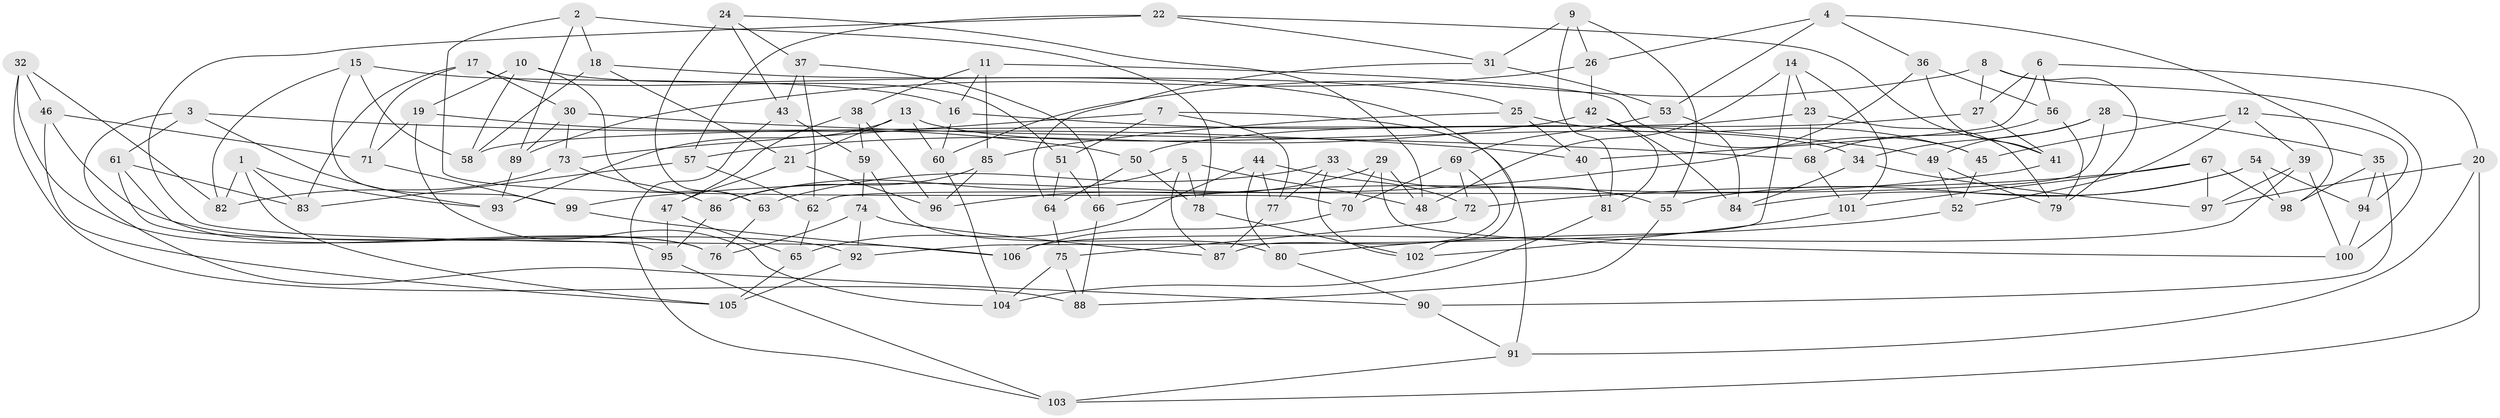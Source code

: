 // Generated by graph-tools (version 1.1) at 2025/38/03/09/25 02:38:13]
// undirected, 106 vertices, 212 edges
graph export_dot {
graph [start="1"]
  node [color=gray90,style=filled];
  1;
  2;
  3;
  4;
  5;
  6;
  7;
  8;
  9;
  10;
  11;
  12;
  13;
  14;
  15;
  16;
  17;
  18;
  19;
  20;
  21;
  22;
  23;
  24;
  25;
  26;
  27;
  28;
  29;
  30;
  31;
  32;
  33;
  34;
  35;
  36;
  37;
  38;
  39;
  40;
  41;
  42;
  43;
  44;
  45;
  46;
  47;
  48;
  49;
  50;
  51;
  52;
  53;
  54;
  55;
  56;
  57;
  58;
  59;
  60;
  61;
  62;
  63;
  64;
  65;
  66;
  67;
  68;
  69;
  70;
  71;
  72;
  73;
  74;
  75;
  76;
  77;
  78;
  79;
  80;
  81;
  82;
  83;
  84;
  85;
  86;
  87;
  88;
  89;
  90;
  91;
  92;
  93;
  94;
  95;
  96;
  97;
  98;
  99;
  100;
  101;
  102;
  103;
  104;
  105;
  106;
  1 -- 83;
  1 -- 105;
  1 -- 93;
  1 -- 82;
  2 -- 18;
  2 -- 78;
  2 -- 89;
  2 -- 70;
  3 -- 61;
  3 -- 40;
  3 -- 90;
  3 -- 93;
  4 -- 98;
  4 -- 26;
  4 -- 36;
  4 -- 53;
  5 -- 48;
  5 -- 86;
  5 -- 87;
  5 -- 78;
  6 -- 20;
  6 -- 56;
  6 -- 40;
  6 -- 27;
  7 -- 91;
  7 -- 51;
  7 -- 73;
  7 -- 77;
  8 -- 79;
  8 -- 27;
  8 -- 100;
  8 -- 60;
  9 -- 55;
  9 -- 81;
  9 -- 31;
  9 -- 26;
  10 -- 19;
  10 -- 58;
  10 -- 102;
  10 -- 63;
  11 -- 85;
  11 -- 45;
  11 -- 38;
  11 -- 16;
  12 -- 94;
  12 -- 45;
  12 -- 39;
  12 -- 52;
  13 -- 60;
  13 -- 93;
  13 -- 34;
  13 -- 21;
  14 -- 92;
  14 -- 23;
  14 -- 48;
  14 -- 101;
  15 -- 99;
  15 -- 82;
  15 -- 16;
  15 -- 58;
  16 -- 49;
  16 -- 60;
  17 -- 83;
  17 -- 30;
  17 -- 51;
  17 -- 71;
  18 -- 21;
  18 -- 58;
  18 -- 25;
  19 -- 104;
  19 -- 71;
  19 -- 50;
  20 -- 103;
  20 -- 91;
  20 -- 97;
  21 -- 47;
  21 -- 96;
  22 -- 31;
  22 -- 106;
  22 -- 41;
  22 -- 57;
  23 -- 79;
  23 -- 58;
  23 -- 68;
  24 -- 63;
  24 -- 37;
  24 -- 48;
  24 -- 43;
  25 -- 85;
  25 -- 40;
  25 -- 45;
  26 -- 42;
  26 -- 89;
  27 -- 41;
  27 -- 50;
  28 -- 62;
  28 -- 34;
  28 -- 35;
  28 -- 49;
  29 -- 48;
  29 -- 100;
  29 -- 70;
  29 -- 96;
  30 -- 73;
  30 -- 89;
  30 -- 68;
  31 -- 53;
  31 -- 64;
  32 -- 76;
  32 -- 88;
  32 -- 82;
  32 -- 46;
  33 -- 102;
  33 -- 55;
  33 -- 77;
  33 -- 63;
  34 -- 84;
  34 -- 97;
  35 -- 98;
  35 -- 94;
  35 -- 90;
  36 -- 99;
  36 -- 41;
  36 -- 56;
  37 -- 66;
  37 -- 43;
  37 -- 62;
  38 -- 47;
  38 -- 96;
  38 -- 59;
  39 -- 100;
  39 -- 106;
  39 -- 97;
  40 -- 81;
  41 -- 66;
  42 -- 57;
  42 -- 81;
  42 -- 84;
  43 -- 59;
  43 -- 103;
  44 -- 72;
  44 -- 80;
  44 -- 77;
  44 -- 65;
  45 -- 52;
  46 -- 92;
  46 -- 105;
  46 -- 71;
  47 -- 65;
  47 -- 95;
  49 -- 52;
  49 -- 79;
  50 -- 78;
  50 -- 64;
  51 -- 66;
  51 -- 64;
  52 -- 80;
  53 -- 84;
  53 -- 69;
  54 -- 98;
  54 -- 55;
  54 -- 94;
  54 -- 84;
  55 -- 88;
  56 -- 79;
  56 -- 68;
  57 -- 62;
  57 -- 83;
  59 -- 80;
  59 -- 74;
  60 -- 104;
  61 -- 76;
  61 -- 83;
  61 -- 95;
  62 -- 65;
  63 -- 76;
  64 -- 75;
  65 -- 105;
  66 -- 88;
  67 -- 97;
  67 -- 72;
  67 -- 101;
  67 -- 98;
  68 -- 101;
  69 -- 72;
  69 -- 87;
  69 -- 70;
  70 -- 106;
  71 -- 99;
  72 -- 75;
  73 -- 86;
  73 -- 82;
  74 -- 76;
  74 -- 87;
  74 -- 92;
  75 -- 104;
  75 -- 88;
  77 -- 87;
  78 -- 102;
  80 -- 90;
  81 -- 104;
  85 -- 86;
  85 -- 96;
  86 -- 95;
  89 -- 93;
  90 -- 91;
  91 -- 103;
  92 -- 105;
  94 -- 100;
  95 -- 103;
  99 -- 106;
  101 -- 102;
}

